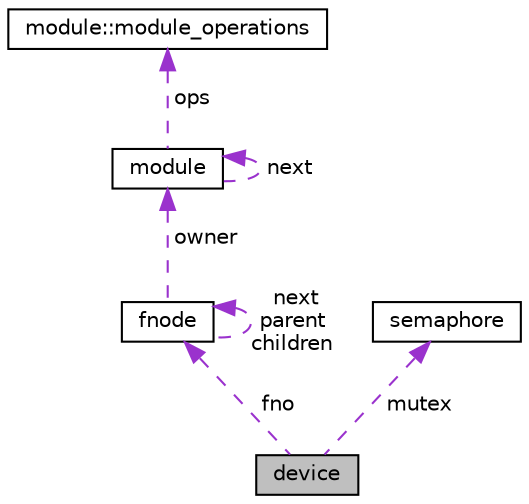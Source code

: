 digraph "device"
{
  edge [fontname="Helvetica",fontsize="10",labelfontname="Helvetica",labelfontsize="10"];
  node [fontname="Helvetica",fontsize="10",shape=record];
  Node1 [label="device",height=0.2,width=0.4,color="black", fillcolor="grey75", style="filled", fontcolor="black"];
  Node2 -> Node1 [dir="back",color="darkorchid3",fontsize="10",style="dashed",label=" fno" ,fontname="Helvetica"];
  Node2 [label="fnode",height=0.2,width=0.4,color="black", fillcolor="white", style="filled",URL="$structfnode.html"];
  Node2 -> Node2 [dir="back",color="darkorchid3",fontsize="10",style="dashed",label=" next\nparent\nchildren" ,fontname="Helvetica"];
  Node3 -> Node2 [dir="back",color="darkorchid3",fontsize="10",style="dashed",label=" owner" ,fontname="Helvetica"];
  Node3 [label="module",height=0.2,width=0.4,color="black", fillcolor="white", style="filled",URL="$structmodule.html"];
  Node4 -> Node3 [dir="back",color="darkorchid3",fontsize="10",style="dashed",label=" ops" ,fontname="Helvetica"];
  Node4 [label="module::module_operations",height=0.2,width=0.4,color="black", fillcolor="white", style="filled",URL="$structmodule_1_1module__operations.html"];
  Node3 -> Node3 [dir="back",color="darkorchid3",fontsize="10",style="dashed",label=" next" ,fontname="Helvetica"];
  Node5 -> Node1 [dir="back",color="darkorchid3",fontsize="10",style="dashed",label=" mutex" ,fontname="Helvetica"];
  Node5 [label="semaphore",height=0.2,width=0.4,color="black", fillcolor="white", style="filled",URL="$structsemaphore.html"];
}
